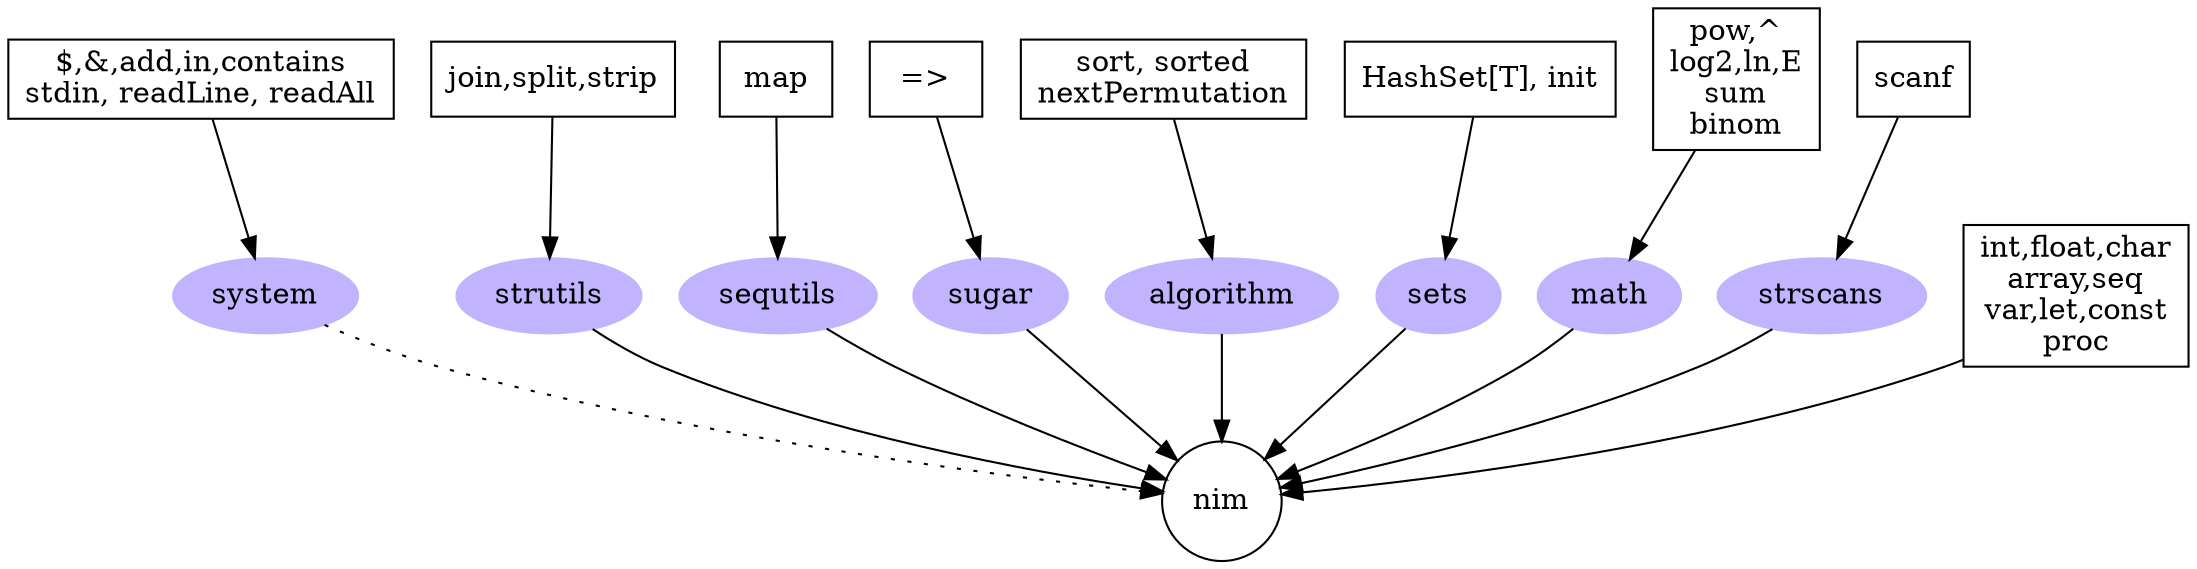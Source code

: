 digraph G {
  nim 
    [shape = circle, URL = "https://nim-lang.org"] ;
  
  system, strutils, 
  sequtils, sugar, 
  algorithm, sets, 
  math, strscans
    [style = filled, color = "0.7 0.3 1.0"] ;

  n0 [ label = "int,float,char\narray,seq\nvar,let,const\nproc", shape = box ]
  n0 -> nim ;
  
/* ************ */
  system -> nim [style = dotted] ;
  sys0 [ label = "$,&,add,in,contains\nstdin, readLine, readAll", 
          shape = box] ;
  sys0 -> system ;

/* ************ */
  strutils -> nim;
  str0[ label = "join,split,strip", 
    shape = box] ;
  str0 -> strutils ;

/* ************ */
  sequtils -> nim;
  seq0[ label = "map", 
    shape = box] ; 
  seq0 -> sequtils;
/* ************ */
  sugar -> nim;
  sug0[ label = "=>", 
    shape = box ] ; 
  sug0 -> sugar;
/* ************ */
  algorithm -> nim;
  alg0[label = "sort, sorted\nnextPermutation", 
    shape = box ]
  alg0 -> algorithm    
/* ************ */
  sets -> nim;
  set0[ label = "HashSet[T], init", 
    shape = box ] ; 
  set0 -> sets;

/* ************ */
  math -> nim;
  mat0[ label = "pow,^\nlog2,ln,E\nsum\nbinom", 
    shape = box ] ; 
  mat0 -> math;

  strscans -> nim;
  scan0[ label = "scanf", 
    shape = box ]
  scan0 -> strscans
}
